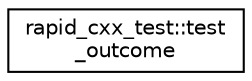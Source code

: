 digraph "Graphical Class Hierarchy"
{
  edge [fontname="Helvetica",fontsize="10",labelfontname="Helvetica",labelfontsize="10"];
  node [fontname="Helvetica",fontsize="10",shape=record];
  rankdir="LR";
  Node0 [label="rapid_cxx_test::test\l_outcome",height=0.2,width=0.4,color="black", fillcolor="white", style="filled",URL="$structrapid__cxx__test_1_1test__outcome.html"];
}
